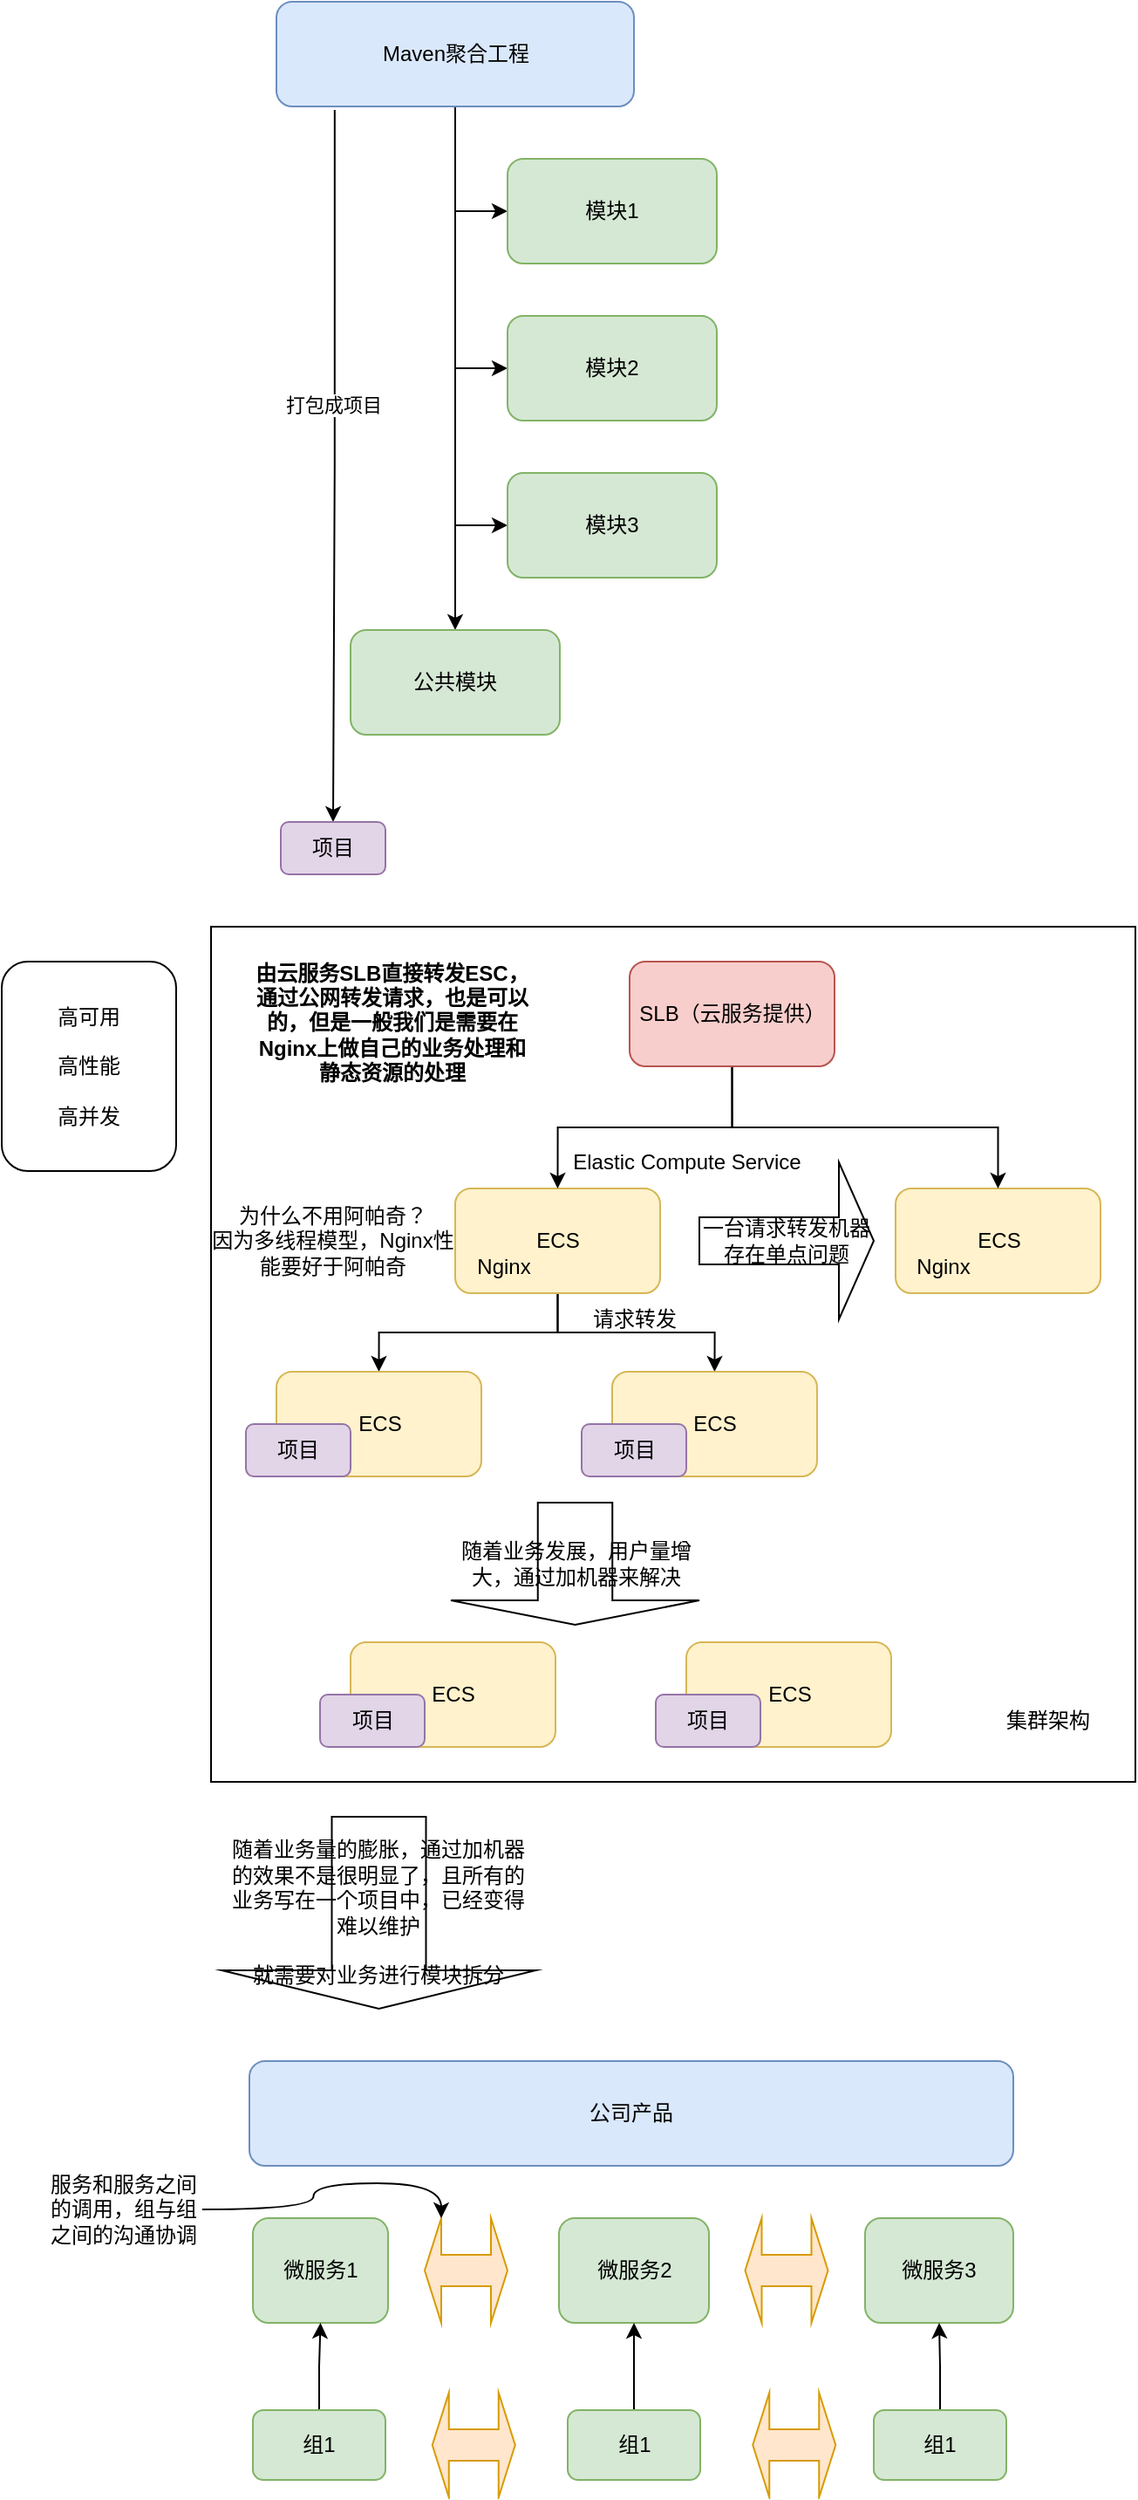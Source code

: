 <mxfile version="20.5.1" type="github">
  <diagram id="wqAkM968b38m-hiAUqtR" name="第 1 页">
    <mxGraphModel dx="946" dy="589" grid="1" gridSize="10" guides="1" tooltips="1" connect="1" arrows="1" fold="1" page="1" pageScale="1" pageWidth="827" pageHeight="1169" math="0" shadow="0">
      <root>
        <mxCell id="0" />
        <mxCell id="1" parent="0" />
        <mxCell id="8WJbZ5vt_U3ghZ7-BwTl-38" value="" style="rounded=0;whiteSpace=wrap;html=1;" vertex="1" parent="1">
          <mxGeometry x="180" y="570" width="530" height="490" as="geometry" />
        </mxCell>
        <mxCell id="8WJbZ5vt_U3ghZ7-BwTl-7" style="edgeStyle=orthogonalEdgeStyle;rounded=0;orthogonalLoop=1;jettySize=auto;html=1;entryX=0;entryY=0.5;entryDx=0;entryDy=0;" edge="1" parent="1" source="8WJbZ5vt_U3ghZ7-BwTl-1" target="8WJbZ5vt_U3ghZ7-BwTl-3">
          <mxGeometry relative="1" as="geometry" />
        </mxCell>
        <mxCell id="8WJbZ5vt_U3ghZ7-BwTl-8" style="edgeStyle=orthogonalEdgeStyle;rounded=0;orthogonalLoop=1;jettySize=auto;html=1;entryX=0;entryY=0.5;entryDx=0;entryDy=0;" edge="1" parent="1" source="8WJbZ5vt_U3ghZ7-BwTl-1" target="8WJbZ5vt_U3ghZ7-BwTl-6">
          <mxGeometry relative="1" as="geometry" />
        </mxCell>
        <mxCell id="8WJbZ5vt_U3ghZ7-BwTl-9" style="edgeStyle=orthogonalEdgeStyle;rounded=0;orthogonalLoop=1;jettySize=auto;html=1;entryX=0;entryY=0.5;entryDx=0;entryDy=0;" edge="1" parent="1" source="8WJbZ5vt_U3ghZ7-BwTl-1" target="8WJbZ5vt_U3ghZ7-BwTl-5">
          <mxGeometry relative="1" as="geometry" />
        </mxCell>
        <mxCell id="8WJbZ5vt_U3ghZ7-BwTl-11" style="edgeStyle=orthogonalEdgeStyle;rounded=0;orthogonalLoop=1;jettySize=auto;html=1;" edge="1" parent="1" source="8WJbZ5vt_U3ghZ7-BwTl-1" target="8WJbZ5vt_U3ghZ7-BwTl-10">
          <mxGeometry relative="1" as="geometry" />
        </mxCell>
        <mxCell id="8WJbZ5vt_U3ghZ7-BwTl-13" style="edgeStyle=orthogonalEdgeStyle;rounded=0;orthogonalLoop=1;jettySize=auto;html=1;exitX=0.163;exitY=1.033;exitDx=0;exitDy=0;exitPerimeter=0;" edge="1" parent="1" source="8WJbZ5vt_U3ghZ7-BwTl-1" target="8WJbZ5vt_U3ghZ7-BwTl-12">
          <mxGeometry relative="1" as="geometry" />
        </mxCell>
        <mxCell id="8WJbZ5vt_U3ghZ7-BwTl-14" value="打包成项目" style="edgeLabel;html=1;align=center;verticalAlign=middle;resizable=0;points=[];" vertex="1" connectable="0" parent="8WJbZ5vt_U3ghZ7-BwTl-13">
          <mxGeometry x="-0.173" y="-1" relative="1" as="geometry">
            <mxPoint as="offset" />
          </mxGeometry>
        </mxCell>
        <mxCell id="8WJbZ5vt_U3ghZ7-BwTl-1" value="Maven聚合工程" style="rounded=1;whiteSpace=wrap;html=1;fillColor=#dae8fc;strokeColor=#6c8ebf;" vertex="1" parent="1">
          <mxGeometry x="217.5" y="40" width="205" height="60" as="geometry" />
        </mxCell>
        <mxCell id="8WJbZ5vt_U3ghZ7-BwTl-3" value="模块1" style="rounded=1;whiteSpace=wrap;html=1;fillColor=#d5e8d4;strokeColor=#82b366;" vertex="1" parent="1">
          <mxGeometry x="350" y="130" width="120" height="60" as="geometry" />
        </mxCell>
        <mxCell id="8WJbZ5vt_U3ghZ7-BwTl-5" value="模块3" style="rounded=1;whiteSpace=wrap;html=1;fillColor=#d5e8d4;strokeColor=#82b366;" vertex="1" parent="1">
          <mxGeometry x="350" y="310" width="120" height="60" as="geometry" />
        </mxCell>
        <mxCell id="8WJbZ5vt_U3ghZ7-BwTl-6" value="模块2" style="rounded=1;whiteSpace=wrap;html=1;fillColor=#d5e8d4;strokeColor=#82b366;" vertex="1" parent="1">
          <mxGeometry x="350" y="220" width="120" height="60" as="geometry" />
        </mxCell>
        <mxCell id="8WJbZ5vt_U3ghZ7-BwTl-10" value="公共模块" style="rounded=1;whiteSpace=wrap;html=1;fillColor=#d5e8d4;strokeColor=#82b366;" vertex="1" parent="1">
          <mxGeometry x="260" y="400" width="120" height="60" as="geometry" />
        </mxCell>
        <mxCell id="8WJbZ5vt_U3ghZ7-BwTl-12" value="项目" style="rounded=1;whiteSpace=wrap;html=1;fillColor=#e1d5e7;strokeColor=#9673a6;" vertex="1" parent="1">
          <mxGeometry x="220" y="510" width="60" height="30" as="geometry" />
        </mxCell>
        <mxCell id="8WJbZ5vt_U3ghZ7-BwTl-27" style="edgeStyle=orthogonalEdgeStyle;rounded=0;orthogonalLoop=1;jettySize=auto;html=1;entryX=0.5;entryY=0;entryDx=0;entryDy=0;" edge="1" parent="1" source="8WJbZ5vt_U3ghZ7-BwTl-15" target="8WJbZ5vt_U3ghZ7-BwTl-21">
          <mxGeometry relative="1" as="geometry" />
        </mxCell>
        <mxCell id="8WJbZ5vt_U3ghZ7-BwTl-28" style="edgeStyle=orthogonalEdgeStyle;rounded=0;orthogonalLoop=1;jettySize=auto;html=1;entryX=0.5;entryY=0;entryDx=0;entryDy=0;" edge="1" parent="1" source="8WJbZ5vt_U3ghZ7-BwTl-15" target="8WJbZ5vt_U3ghZ7-BwTl-20">
          <mxGeometry relative="1" as="geometry" />
        </mxCell>
        <mxCell id="8WJbZ5vt_U3ghZ7-BwTl-15" value="ECS" style="rounded=1;whiteSpace=wrap;html=1;fillColor=#fff2cc;strokeColor=#d6b656;" vertex="1" parent="1">
          <mxGeometry x="320" y="720" width="117.5" height="60" as="geometry" />
        </mxCell>
        <mxCell id="8WJbZ5vt_U3ghZ7-BwTl-16" value="Elastic Compute Service" style="text;html=1;strokeColor=none;fillColor=none;align=center;verticalAlign=middle;whiteSpace=wrap;rounded=0;" vertex="1" parent="1">
          <mxGeometry x="377.5" y="690" width="150" height="30" as="geometry" />
        </mxCell>
        <mxCell id="8WJbZ5vt_U3ghZ7-BwTl-17" value="Nginx" style="text;html=1;strokeColor=none;fillColor=none;align=center;verticalAlign=middle;whiteSpace=wrap;rounded=0;" vertex="1" parent="1">
          <mxGeometry x="317.5" y="750" width="60" height="30" as="geometry" />
        </mxCell>
        <mxCell id="8WJbZ5vt_U3ghZ7-BwTl-19" value="为什么不用阿帕奇？&lt;br&gt;因为多线程模型，Nginx性能要好于阿帕奇" style="text;html=1;strokeColor=none;fillColor=none;align=center;verticalAlign=middle;whiteSpace=wrap;rounded=0;" vertex="1" parent="1">
          <mxGeometry x="175" y="730" width="150" height="40" as="geometry" />
        </mxCell>
        <mxCell id="8WJbZ5vt_U3ghZ7-BwTl-20" value="ECS" style="rounded=1;whiteSpace=wrap;html=1;fillColor=#fff2cc;strokeColor=#d6b656;" vertex="1" parent="1">
          <mxGeometry x="410" y="825" width="117.5" height="60" as="geometry" />
        </mxCell>
        <mxCell id="8WJbZ5vt_U3ghZ7-BwTl-21" value="ECS" style="rounded=1;whiteSpace=wrap;html=1;fillColor=#fff2cc;strokeColor=#d6b656;" vertex="1" parent="1">
          <mxGeometry x="217.5" y="825" width="117.5" height="60" as="geometry" />
        </mxCell>
        <mxCell id="8WJbZ5vt_U3ghZ7-BwTl-22" value="ECS" style="rounded=1;whiteSpace=wrap;html=1;fillColor=#fff2cc;strokeColor=#d6b656;" vertex="1" parent="1">
          <mxGeometry x="572.5" y="720" width="117.5" height="60" as="geometry" />
        </mxCell>
        <mxCell id="8WJbZ5vt_U3ghZ7-BwTl-23" value="Nginx" style="text;html=1;strokeColor=none;fillColor=none;align=center;verticalAlign=middle;whiteSpace=wrap;rounded=0;" vertex="1" parent="1">
          <mxGeometry x="570" y="750" width="60" height="30" as="geometry" />
        </mxCell>
        <mxCell id="8WJbZ5vt_U3ghZ7-BwTl-25" style="edgeStyle=orthogonalEdgeStyle;rounded=0;orthogonalLoop=1;jettySize=auto;html=1;entryX=0.5;entryY=0;entryDx=0;entryDy=0;" edge="1" parent="1" source="8WJbZ5vt_U3ghZ7-BwTl-24" target="8WJbZ5vt_U3ghZ7-BwTl-15">
          <mxGeometry relative="1" as="geometry" />
        </mxCell>
        <mxCell id="8WJbZ5vt_U3ghZ7-BwTl-26" style="edgeStyle=orthogonalEdgeStyle;rounded=0;orthogonalLoop=1;jettySize=auto;html=1;exitX=0.5;exitY=1;exitDx=0;exitDy=0;" edge="1" parent="1" source="8WJbZ5vt_U3ghZ7-BwTl-24" target="8WJbZ5vt_U3ghZ7-BwTl-22">
          <mxGeometry relative="1" as="geometry" />
        </mxCell>
        <mxCell id="8WJbZ5vt_U3ghZ7-BwTl-24" value="SLB（云服务提供）" style="rounded=1;whiteSpace=wrap;html=1;fillColor=#f8cecc;strokeColor=#b85450;" vertex="1" parent="1">
          <mxGeometry x="420" y="590" width="117.5" height="60" as="geometry" />
        </mxCell>
        <mxCell id="8WJbZ5vt_U3ghZ7-BwTl-29" value="请求转发" style="text;html=1;strokeColor=none;fillColor=none;align=center;verticalAlign=middle;whiteSpace=wrap;rounded=0;" vertex="1" parent="1">
          <mxGeometry x="392.5" y="780" width="60" height="30" as="geometry" />
        </mxCell>
        <mxCell id="8WJbZ5vt_U3ghZ7-BwTl-30" value="项目" style="rounded=1;whiteSpace=wrap;html=1;fillColor=#e1d5e7;strokeColor=#9673a6;" vertex="1" parent="1">
          <mxGeometry x="200" y="855" width="60" height="30" as="geometry" />
        </mxCell>
        <mxCell id="8WJbZ5vt_U3ghZ7-BwTl-31" value="项目" style="rounded=1;whiteSpace=wrap;html=1;fillColor=#e1d5e7;strokeColor=#9673a6;" vertex="1" parent="1">
          <mxGeometry x="392.5" y="855" width="60" height="30" as="geometry" />
        </mxCell>
        <mxCell id="8WJbZ5vt_U3ghZ7-BwTl-32" value="高可用&lt;br&gt;&lt;br&gt;高性能&lt;br&gt;&lt;br&gt;高并发&lt;br&gt;" style="rounded=1;whiteSpace=wrap;html=1;" vertex="1" parent="1">
          <mxGeometry x="60" y="590" width="100" height="120" as="geometry" />
        </mxCell>
        <mxCell id="8WJbZ5vt_U3ghZ7-BwTl-35" value="一台请求转发机器存在单点问题" style="shape=singleArrow;whiteSpace=wrap;html=1;" vertex="1" parent="1">
          <mxGeometry x="460" y="705" width="100" height="90" as="geometry" />
        </mxCell>
        <mxCell id="8WJbZ5vt_U3ghZ7-BwTl-37" value="&lt;b&gt;由云服务SLB直接转发ESC，通过公网转发请求，也是可以的，但是一般我们是需要在Nginx上做自己的业务处理和静态资源的处理&lt;/b&gt;" style="text;html=1;strokeColor=none;fillColor=none;align=center;verticalAlign=middle;whiteSpace=wrap;rounded=0;" vertex="1" parent="1">
          <mxGeometry x="204" y="570" width="160" height="110" as="geometry" />
        </mxCell>
        <mxCell id="8WJbZ5vt_U3ghZ7-BwTl-39" value="集群架构" style="text;html=1;strokeColor=none;fillColor=none;align=center;verticalAlign=middle;whiteSpace=wrap;rounded=0;" vertex="1" parent="1">
          <mxGeometry x="630" y="1010" width="60" height="30" as="geometry" />
        </mxCell>
        <mxCell id="8WJbZ5vt_U3ghZ7-BwTl-40" value="随着业务发展，用户量增大，通过加机器来解决" style="shape=singleArrow;direction=south;whiteSpace=wrap;html=1;" vertex="1" parent="1">
          <mxGeometry x="317.5" y="900" width="142.5" height="70" as="geometry" />
        </mxCell>
        <mxCell id="8WJbZ5vt_U3ghZ7-BwTl-41" value="ECS" style="rounded=1;whiteSpace=wrap;html=1;fillColor=#fff2cc;strokeColor=#d6b656;" vertex="1" parent="1">
          <mxGeometry x="452.5" y="980" width="117.5" height="60" as="geometry" />
        </mxCell>
        <mxCell id="8WJbZ5vt_U3ghZ7-BwTl-42" value="ECS" style="rounded=1;whiteSpace=wrap;html=1;fillColor=#fff2cc;strokeColor=#d6b656;" vertex="1" parent="1">
          <mxGeometry x="260" y="980" width="117.5" height="60" as="geometry" />
        </mxCell>
        <mxCell id="8WJbZ5vt_U3ghZ7-BwTl-43" value="项目" style="rounded=1;whiteSpace=wrap;html=1;fillColor=#e1d5e7;strokeColor=#9673a6;" vertex="1" parent="1">
          <mxGeometry x="242.5" y="1010" width="60" height="30" as="geometry" />
        </mxCell>
        <mxCell id="8WJbZ5vt_U3ghZ7-BwTl-44" value="项目" style="rounded=1;whiteSpace=wrap;html=1;fillColor=#e1d5e7;strokeColor=#9673a6;" vertex="1" parent="1">
          <mxGeometry x="435" y="1010" width="60" height="30" as="geometry" />
        </mxCell>
        <mxCell id="8WJbZ5vt_U3ghZ7-BwTl-47" value="随着业务量的膨胀，通过加机器的效果不是很明显了，且所有的业务写在一个项目中，已经变得难以维护&lt;br&gt;&lt;br&gt;就需要对业务进行模块拆分" style="shape=singleArrow;direction=south;whiteSpace=wrap;html=1;" vertex="1" parent="1">
          <mxGeometry x="186.25" y="1080" width="180" height="110" as="geometry" />
        </mxCell>
        <mxCell id="8WJbZ5vt_U3ghZ7-BwTl-49" value="公司产品" style="rounded=1;whiteSpace=wrap;html=1;fillColor=#dae8fc;strokeColor=#6c8ebf;" vertex="1" parent="1">
          <mxGeometry x="202" y="1220" width="438" height="60" as="geometry" />
        </mxCell>
        <mxCell id="8WJbZ5vt_U3ghZ7-BwTl-50" value="微服务1" style="rounded=1;whiteSpace=wrap;html=1;fillColor=#d5e8d4;strokeColor=#82b366;" vertex="1" parent="1">
          <mxGeometry x="204" y="1310" width="77.5" height="60" as="geometry" />
        </mxCell>
        <mxCell id="8WJbZ5vt_U3ghZ7-BwTl-51" value="微服务3" style="rounded=1;whiteSpace=wrap;html=1;fillColor=#d5e8d4;strokeColor=#82b366;" vertex="1" parent="1">
          <mxGeometry x="555" y="1310" width="85" height="60" as="geometry" />
        </mxCell>
        <mxCell id="8WJbZ5vt_U3ghZ7-BwTl-52" value="微服务2" style="rounded=1;whiteSpace=wrap;html=1;fillColor=#d5e8d4;strokeColor=#82b366;" vertex="1" parent="1">
          <mxGeometry x="379.5" y="1310" width="86" height="60" as="geometry" />
        </mxCell>
        <mxCell id="8WJbZ5vt_U3ghZ7-BwTl-53" value="" style="shape=doubleArrow;whiteSpace=wrap;html=1;fillColor=#ffe6cc;strokeColor=#d79b00;" vertex="1" parent="1">
          <mxGeometry x="302.5" y="1310" width="47.5" height="60" as="geometry" />
        </mxCell>
        <mxCell id="8WJbZ5vt_U3ghZ7-BwTl-54" value="" style="shape=doubleArrow;whiteSpace=wrap;html=1;fillColor=#ffe6cc;strokeColor=#d79b00;" vertex="1" parent="1">
          <mxGeometry x="486.25" y="1310" width="47.5" height="60" as="geometry" />
        </mxCell>
        <mxCell id="8WJbZ5vt_U3ghZ7-BwTl-58" style="edgeStyle=orthogonalEdgeStyle;rounded=0;orthogonalLoop=1;jettySize=auto;html=1;entryX=0.5;entryY=1;entryDx=0;entryDy=0;" edge="1" parent="1" source="8WJbZ5vt_U3ghZ7-BwTl-55" target="8WJbZ5vt_U3ghZ7-BwTl-50">
          <mxGeometry relative="1" as="geometry" />
        </mxCell>
        <mxCell id="8WJbZ5vt_U3ghZ7-BwTl-55" value="组1" style="rounded=1;whiteSpace=wrap;html=1;fillColor=#d5e8d4;strokeColor=#82b366;" vertex="1" parent="1">
          <mxGeometry x="204" y="1420" width="76" height="40" as="geometry" />
        </mxCell>
        <mxCell id="8WJbZ5vt_U3ghZ7-BwTl-60" style="edgeStyle=orthogonalEdgeStyle;rounded=0;orthogonalLoop=1;jettySize=auto;html=1;entryX=0.5;entryY=1;entryDx=0;entryDy=0;" edge="1" parent="1" source="8WJbZ5vt_U3ghZ7-BwTl-56" target="8WJbZ5vt_U3ghZ7-BwTl-51">
          <mxGeometry relative="1" as="geometry" />
        </mxCell>
        <mxCell id="8WJbZ5vt_U3ghZ7-BwTl-56" value="组1" style="rounded=1;whiteSpace=wrap;html=1;fillColor=#d5e8d4;strokeColor=#82b366;" vertex="1" parent="1">
          <mxGeometry x="560" y="1420" width="76" height="40" as="geometry" />
        </mxCell>
        <mxCell id="8WJbZ5vt_U3ghZ7-BwTl-59" style="edgeStyle=orthogonalEdgeStyle;rounded=0;orthogonalLoop=1;jettySize=auto;html=1;" edge="1" parent="1" source="8WJbZ5vt_U3ghZ7-BwTl-57" target="8WJbZ5vt_U3ghZ7-BwTl-52">
          <mxGeometry relative="1" as="geometry" />
        </mxCell>
        <mxCell id="8WJbZ5vt_U3ghZ7-BwTl-57" value="组1" style="rounded=1;whiteSpace=wrap;html=1;fillColor=#d5e8d4;strokeColor=#82b366;" vertex="1" parent="1">
          <mxGeometry x="384.5" y="1420" width="76" height="40" as="geometry" />
        </mxCell>
        <mxCell id="8WJbZ5vt_U3ghZ7-BwTl-62" value="" style="shape=doubleArrow;whiteSpace=wrap;html=1;fillColor=#ffe6cc;strokeColor=#d79b00;" vertex="1" parent="1">
          <mxGeometry x="306.88" y="1410" width="47.5" height="60" as="geometry" />
        </mxCell>
        <mxCell id="8WJbZ5vt_U3ghZ7-BwTl-63" value="" style="shape=doubleArrow;whiteSpace=wrap;html=1;fillColor=#ffe6cc;strokeColor=#d79b00;" vertex="1" parent="1">
          <mxGeometry x="490.63" y="1410" width="47.5" height="60" as="geometry" />
        </mxCell>
        <mxCell id="8WJbZ5vt_U3ghZ7-BwTl-66" style="edgeStyle=orthogonalEdgeStyle;curved=1;rounded=0;orthogonalLoop=1;jettySize=auto;html=1;entryX=0;entryY=0;entryDx=9.5;entryDy=0;entryPerimeter=0;" edge="1" parent="1" source="8WJbZ5vt_U3ghZ7-BwTl-64" target="8WJbZ5vt_U3ghZ7-BwTl-53">
          <mxGeometry relative="1" as="geometry" />
        </mxCell>
        <mxCell id="8WJbZ5vt_U3ghZ7-BwTl-64" value="服务和服务之间的调用，组与组之间的沟通协调" style="text;html=1;strokeColor=none;fillColor=none;align=center;verticalAlign=middle;whiteSpace=wrap;rounded=0;" vertex="1" parent="1">
          <mxGeometry x="85" y="1270" width="90" height="70" as="geometry" />
        </mxCell>
      </root>
    </mxGraphModel>
  </diagram>
</mxfile>
